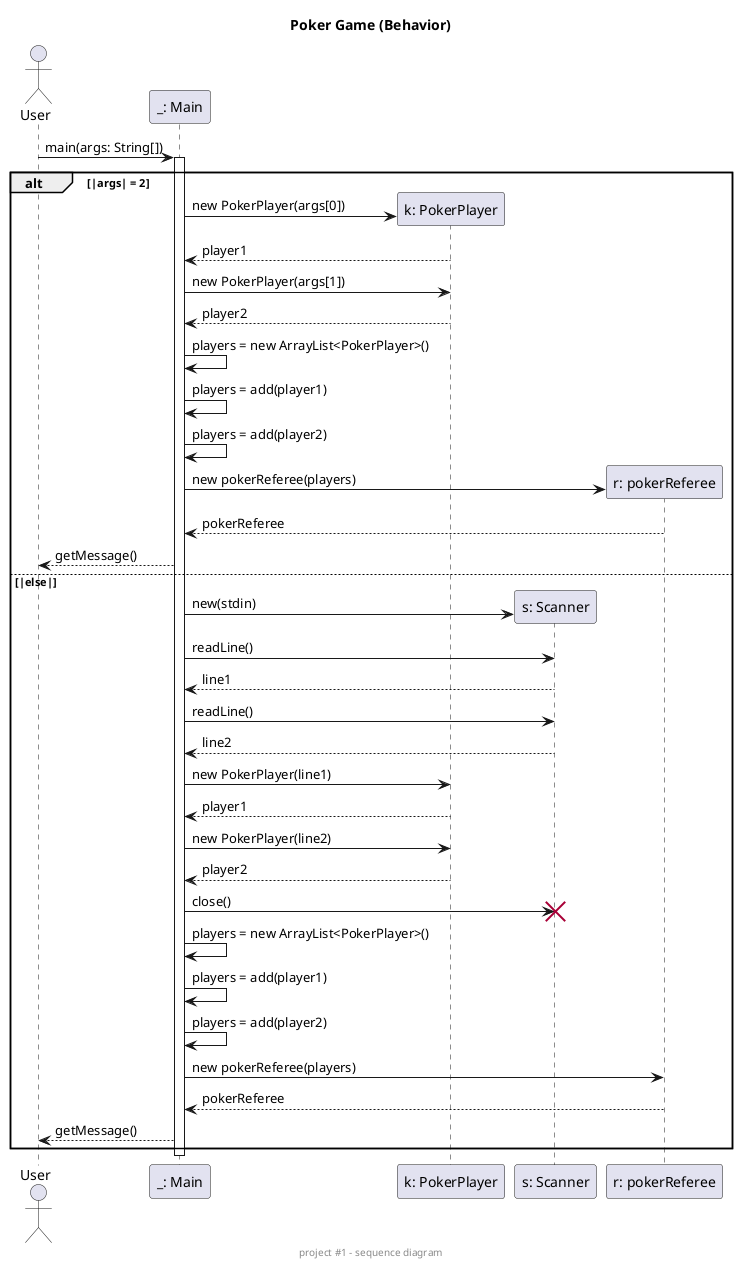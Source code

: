 @startuml

title Poker Game (Behavior)
center footer project #1 - sequence diagram

actor "User" as U
participant "_: Main" as M

U -> M: main(args: String[])
activate M
    alt |args| = 2
        create "k: PokerPlayer" as K
        M -> K : new PokerPlayer(args[0])
        K --> M : player1
        M -> K : new PokerPlayer(args[1])
        K --> M : player2
        M -> M: players = new ArrayList<PokerPlayer>()
        M -> M : players = add(player1)
        M -> M : players = add(player2)
        create "r: pokerReferee" as R
        M -> R: new pokerReferee(players)
        R --> M: pokerReferee
        M --> U: getMessage()
    else |else|
        create "s: Scanner" as S
        M -> S: new(stdin)
        M -> S: readLine()
        S --> M: line1
        M -> S: readLine()
        S --> M: line2
        M -> K: new PokerPlayer(line1)
        K --> M: player1
        M -> K: new PokerPlayer(line2)
        K --> M: player2
        M -> S: close()
        destroy S
        M -> M : players = new ArrayList<PokerPlayer>()
        M -> M : players = add(player1)
        M -> M : players = add(player2)

        create "r: pokerReferee" as R
        M -> R: new pokerReferee(players)
        R --> M: pokerReferee
        M --> U: getMessage()
    end
deactivate M
@enduml
